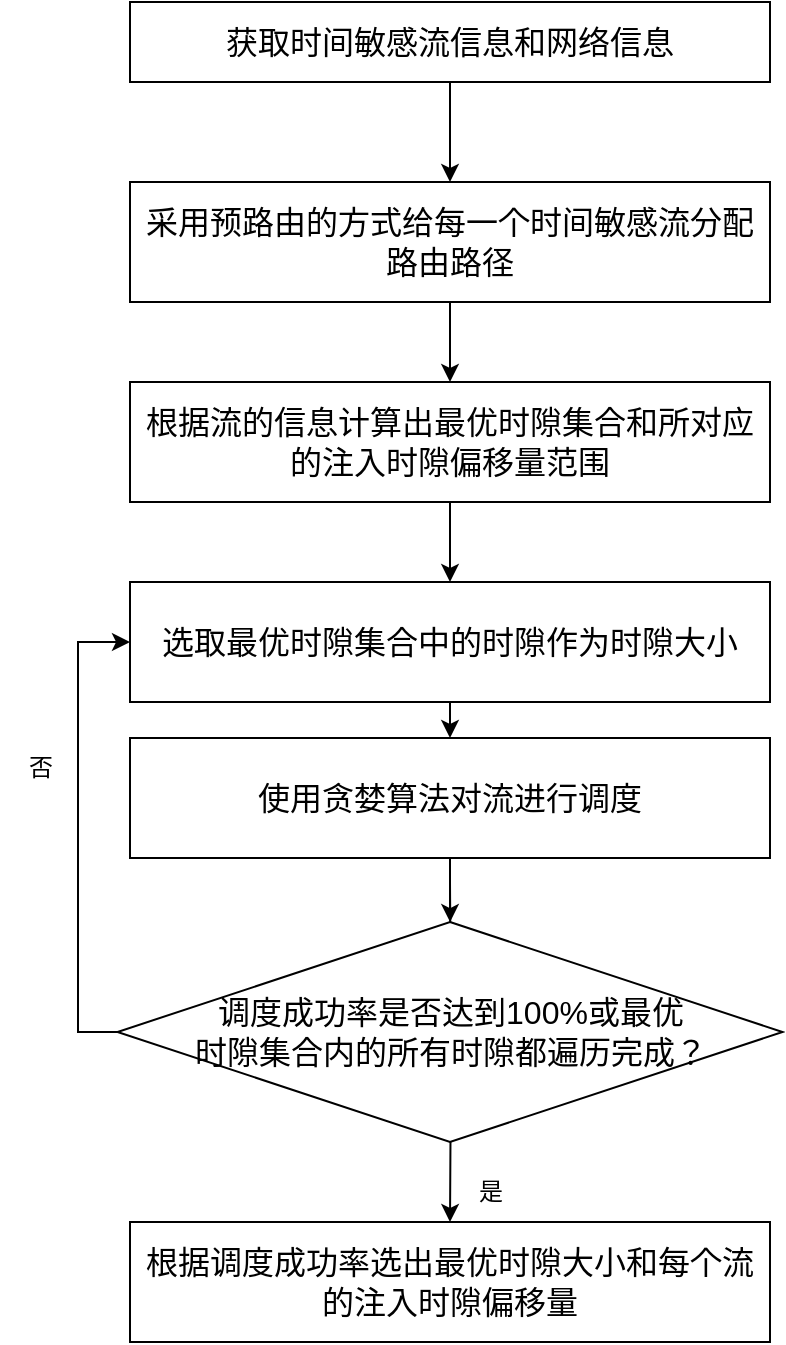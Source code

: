 <mxfile version="21.2.9" type="github">
  <diagram name="Page-1" id="kI8muQVpeAFegMSgDHn2">
    <mxGraphModel dx="1434" dy="700" grid="1" gridSize="10" guides="1" tooltips="1" connect="1" arrows="1" fold="1" page="1" pageScale="1" pageWidth="850" pageHeight="1100" background="none" math="0" shadow="0">
      <root>
        <mxCell id="0" />
        <mxCell id="1" parent="0" />
        <mxCell id="xZrWV2Vu18TWaGDWnjMu-3" value="" style="edgeStyle=orthogonalEdgeStyle;rounded=0;orthogonalLoop=1;jettySize=auto;html=1;" parent="1" source="xZrWV2Vu18TWaGDWnjMu-1" target="xZrWV2Vu18TWaGDWnjMu-2" edge="1">
          <mxGeometry relative="1" as="geometry" />
        </mxCell>
        <mxCell id="xZrWV2Vu18TWaGDWnjMu-1" value="&lt;font face=&quot;Times New Roman&quot; style=&quot;font-size: 16px;&quot;&gt;获取时间敏感流信息和网络信息&lt;/font&gt;" style="rounded=0;whiteSpace=wrap;html=1;" parent="1" vertex="1">
          <mxGeometry x="280" y="60" width="320" height="40" as="geometry" />
        </mxCell>
        <mxCell id="xZrWV2Vu18TWaGDWnjMu-5" value="" style="edgeStyle=orthogonalEdgeStyle;rounded=0;orthogonalLoop=1;jettySize=auto;html=1;" parent="1" source="xZrWV2Vu18TWaGDWnjMu-2" target="xZrWV2Vu18TWaGDWnjMu-4" edge="1">
          <mxGeometry relative="1" as="geometry" />
        </mxCell>
        <mxCell id="xZrWV2Vu18TWaGDWnjMu-2" value="&lt;font face=&quot;Times New Roman&quot; style=&quot;font-size: 16px;&quot;&gt;采用预路由的方式给每一个时间敏感流分配路由路径&lt;/font&gt;" style="whiteSpace=wrap;html=1;rounded=0;" parent="1" vertex="1">
          <mxGeometry x="280" y="150" width="320" height="60" as="geometry" />
        </mxCell>
        <mxCell id="xZrWV2Vu18TWaGDWnjMu-7" value="" style="edgeStyle=orthogonalEdgeStyle;rounded=0;orthogonalLoop=1;jettySize=auto;html=1;" parent="1" source="xZrWV2Vu18TWaGDWnjMu-4" target="xZrWV2Vu18TWaGDWnjMu-6" edge="1">
          <mxGeometry relative="1" as="geometry" />
        </mxCell>
        <mxCell id="xZrWV2Vu18TWaGDWnjMu-4" value="&lt;font face=&quot;Times New Roman&quot; style=&quot;font-size: 16px;&quot;&gt;根据流的信息计算出最优时隙集合和所对应的注入时隙偏移量范围&lt;/font&gt;" style="whiteSpace=wrap;html=1;rounded=0;" parent="1" vertex="1">
          <mxGeometry x="280" y="250" width="320" height="60" as="geometry" />
        </mxCell>
        <mxCell id="IRLqJ2pNZONShnlgTzD9-6" style="edgeStyle=orthogonalEdgeStyle;rounded=0;orthogonalLoop=1;jettySize=auto;html=1;exitX=0.5;exitY=1;exitDx=0;exitDy=0;entryX=0.5;entryY=0;entryDx=0;entryDy=0;" parent="1" source="xZrWV2Vu18TWaGDWnjMu-6" target="IRLqJ2pNZONShnlgTzD9-1" edge="1">
          <mxGeometry relative="1" as="geometry" />
        </mxCell>
        <mxCell id="xZrWV2Vu18TWaGDWnjMu-6" value="&lt;font face=&quot;Times New Roman&quot;&gt;&lt;span style=&quot;font-size: 16px;&quot;&gt;选取最优时隙集合中的时隙作为时隙大小&lt;/span&gt;&lt;/font&gt;" style="whiteSpace=wrap;html=1;rounded=0;" parent="1" vertex="1">
          <mxGeometry x="280" y="350" width="320" height="60" as="geometry" />
        </mxCell>
        <mxCell id="xZrWV2Vu18TWaGDWnjMu-11" value="" style="edgeStyle=orthogonalEdgeStyle;rounded=0;orthogonalLoop=1;jettySize=auto;html=1;" parent="1" target="xZrWV2Vu18TWaGDWnjMu-10" edge="1">
          <mxGeometry relative="1" as="geometry">
            <mxPoint x="440" y="500" as="sourcePoint" />
          </mxGeometry>
        </mxCell>
        <mxCell id="xZrWV2Vu18TWaGDWnjMu-10" value="&lt;font face=&quot;Times New Roman&quot;&gt;&lt;span style=&quot;font-size: 16px;&quot;&gt;根据调度成功率选出最优时隙大小和每个流的注入时隙偏移量&lt;/span&gt;&lt;/font&gt;" style="whiteSpace=wrap;html=1;rounded=0;" parent="1" vertex="1">
          <mxGeometry x="280" y="670" width="320" height="60" as="geometry" />
        </mxCell>
        <mxCell id="9uGe-tBlTXYju-LrWE3u-4" style="edgeStyle=orthogonalEdgeStyle;rounded=0;orthogonalLoop=1;jettySize=auto;html=1;entryX=0;entryY=0.5;entryDx=0;entryDy=0;" parent="1" source="8Rt1c0fbSjUeua72rSzs-1" target="xZrWV2Vu18TWaGDWnjMu-6" edge="1">
          <mxGeometry relative="1" as="geometry">
            <Array as="points">
              <mxPoint x="254" y="575" />
              <mxPoint x="254" y="380" />
            </Array>
          </mxGeometry>
        </mxCell>
        <mxCell id="8Rt1c0fbSjUeua72rSzs-1" value="&lt;font style=&quot;font-size: 16px;&quot;&gt;调度成功率是否达到100%或最优&lt;br&gt;时隙集合内的所有时隙都遍历完成？&lt;br&gt;&lt;/font&gt;" style="rhombus;whiteSpace=wrap;html=1;" parent="1" vertex="1">
          <mxGeometry x="273.75" y="520" width="332.5" height="110" as="geometry" />
        </mxCell>
        <mxCell id="8Rt1c0fbSjUeua72rSzs-6" value="是" style="text;html=1;align=center;verticalAlign=middle;resizable=0;points=[];autosize=1;strokeColor=none;fillColor=none;" parent="1" vertex="1">
          <mxGeometry x="440" y="640" width="40" height="30" as="geometry" />
        </mxCell>
        <mxCell id="9uGe-tBlTXYju-LrWE3u-5" value="否" style="text;html=1;align=center;verticalAlign=middle;resizable=0;points=[];autosize=1;strokeColor=none;fillColor=none;" parent="1" vertex="1">
          <mxGeometry x="215" y="428" width="40" height="30" as="geometry" />
        </mxCell>
        <mxCell id="IRLqJ2pNZONShnlgTzD9-5" value="" style="edgeStyle=orthogonalEdgeStyle;rounded=0;orthogonalLoop=1;jettySize=auto;html=1;" parent="1" source="IRLqJ2pNZONShnlgTzD9-1" target="8Rt1c0fbSjUeua72rSzs-1" edge="1">
          <mxGeometry relative="1" as="geometry" />
        </mxCell>
        <mxCell id="IRLqJ2pNZONShnlgTzD9-1" value="&lt;font style=&quot;font-size: 16px;&quot;&gt;使用贪婪算法对流进行调度&lt;/font&gt;" style="rounded=0;whiteSpace=wrap;html=1;" parent="1" vertex="1">
          <mxGeometry x="280" y="428" width="320" height="60" as="geometry" />
        </mxCell>
      </root>
    </mxGraphModel>
  </diagram>
</mxfile>
